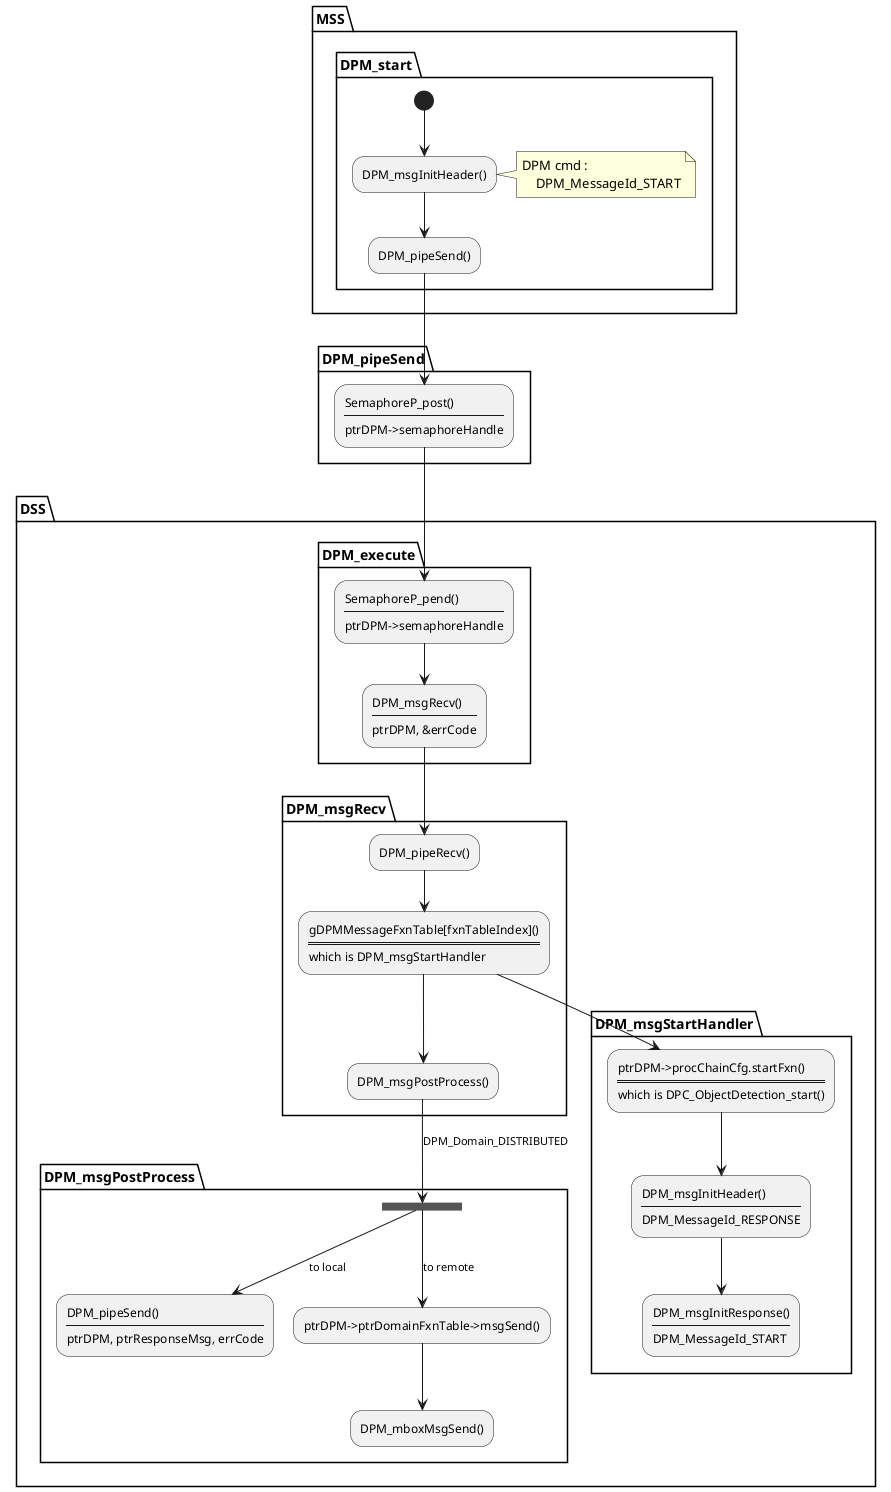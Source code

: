 @startuml DSSgetDPMstart
    partition MSS
        partition DPM_start
            (*)--> DPM_msgInitHeader()

            note right
                DPM cmd : 
                    DPM_MessageId_START
            end note

            --> DPM_pipeSend()
        end partition
    end partition

    partition DPM_pipeSend
        "DPM_pipeSend()" -->"SemaphoreP_post()
            ---- 
            ptrDPM->semaphoreHandle" as A1
    end partition

    partition DSS
        partition DPM_execute
            A1-->"SemaphoreP_pend()
            ---- 
            ptrDPM->semaphoreHandle"

            -->"DPM_msgRecv()
            ----
            ptrDPM, &errCode" as A2
            ' -->"ptrDPM->procChainCfg.executeFxn()
            ' ----
            ' which is DPC_ObjectDetection_execute()" as A4
        end partition

        partition DPM_msgRecv
            A2 --> DPM_pipeRecv()
            -->"gDPMMessageFxnTable[fxnTableIndex]()
            ====
            which is DPM_msgStartHandler" as A3
            --> DPM_msgPostProcess()
        end partition

        partition DPM_msgStartHandler
            A3 -->"ptrDPM->procChainCfg.startFxn()
            ====
            which is DPC_ObjectDetection_start()"
            -->"DPM_msgInitHeader()
            ----
            DPM_MessageId_RESPONSE"
            -->"DPM_msgInitResponse()
            ----
            DPM_MessageId_START"
        end partition

        partition DPM_msgPostProcess
            "DPM_msgPostProcess()"-->[DPM_Domain_DISTRIBUTED]==S1==

            ==S1==-->[to local]"DPM_pipeSend()
            ----
            ptrDPM, ptrResponseMsg, errCode" as A5
            ==S1==-->[to remote]"ptrDPM->ptrDomainFxnTable->msgSend()"
            -->DPM_mboxMsgSend()
        end partition


    end partition


@enduml